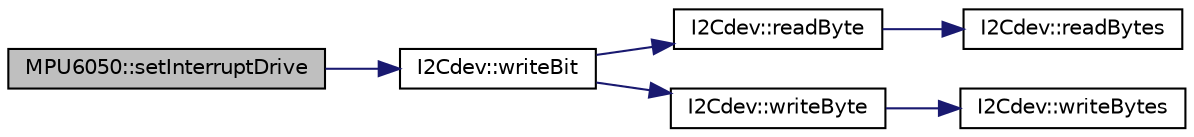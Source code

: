 digraph "MPU6050::setInterruptDrive"
{
  edge [fontname="Helvetica",fontsize="10",labelfontname="Helvetica",labelfontsize="10"];
  node [fontname="Helvetica",fontsize="10",shape=record];
  rankdir="LR";
  Node1053 [label="MPU6050::setInterruptDrive",height=0.2,width=0.4,color="black", fillcolor="grey75", style="filled", fontcolor="black"];
  Node1053 -> Node1054 [color="midnightblue",fontsize="10",style="solid",fontname="Helvetica"];
  Node1054 [label="I2Cdev::writeBit",height=0.2,width=0.4,color="black", fillcolor="white", style="filled",URL="$class_i2_cdev.html#aa68890af87de5471d32e583ebbd91acb",tooltip="write a single bit in an 8-bit device register. "];
  Node1054 -> Node1055 [color="midnightblue",fontsize="10",style="solid",fontname="Helvetica"];
  Node1055 [label="I2Cdev::readByte",height=0.2,width=0.4,color="black", fillcolor="white", style="filled",URL="$class_i2_cdev.html#aef1db446b45660c6631fc780278ac366",tooltip="Read single byte from an 8-bit device register. "];
  Node1055 -> Node1056 [color="midnightblue",fontsize="10",style="solid",fontname="Helvetica"];
  Node1056 [label="I2Cdev::readBytes",height=0.2,width=0.4,color="black", fillcolor="white", style="filled",URL="$class_i2_cdev.html#ae1eed9468ce4653e080bfd8481d2ac88",tooltip="Read multiple bytes from an 8-bit device register. "];
  Node1054 -> Node1057 [color="midnightblue",fontsize="10",style="solid",fontname="Helvetica"];
  Node1057 [label="I2Cdev::writeByte",height=0.2,width=0.4,color="black", fillcolor="white", style="filled",URL="$class_i2_cdev.html#aeb297637ef985cd562da465ba61b7042",tooltip="Write single byte to an 8-bit device register. "];
  Node1057 -> Node1058 [color="midnightblue",fontsize="10",style="solid",fontname="Helvetica"];
  Node1058 [label="I2Cdev::writeBytes",height=0.2,width=0.4,color="black", fillcolor="white", style="filled",URL="$class_i2_cdev.html#aa4e39cac6c0eac5112f9132084bcc93e"];
}
